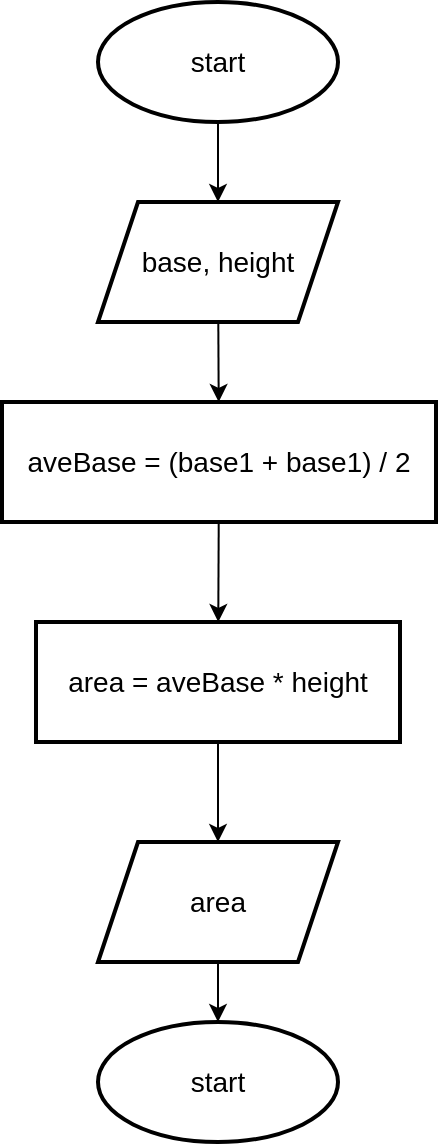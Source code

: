 <mxfile>
    <diagram id="JzYVBjAWWu_qVBYdAyjy" name="Page-1">
        <mxGraphModel dx="549" dy="664" grid="1" gridSize="10" guides="1" tooltips="1" connect="1" arrows="1" fold="1" page="1" pageScale="1" pageWidth="300" pageHeight="650" math="0" shadow="0">
            <root>
                <mxCell id="0"/>
                <mxCell id="1" parent="0"/>
                <mxCell id="6" value="" style="edgeStyle=none;html=1;fontSize=14;" parent="1" source="2" target="5" edge="1">
                    <mxGeometry relative="1" as="geometry"/>
                </mxCell>
                <mxCell id="2" value="&lt;font style=&quot;font-size: 14px;&quot;&gt;start&lt;/font&gt;" style="ellipse;whiteSpace=wrap;html=1;strokeWidth=2;fontSize=14;" parent="1" vertex="1">
                    <mxGeometry x="390" y="40" width="120" height="60" as="geometry"/>
                </mxCell>
                <mxCell id="8" value="" style="edgeStyle=none;html=1;fontSize=14;" parent="1" source="5" target="7" edge="1">
                    <mxGeometry relative="1" as="geometry"/>
                </mxCell>
                <mxCell id="5" value="base, height" style="shape=parallelogram;perimeter=parallelogramPerimeter;whiteSpace=wrap;html=1;fixedSize=1;strokeWidth=2;fontSize=14;" parent="1" vertex="1">
                    <mxGeometry x="390" y="140" width="120" height="60" as="geometry"/>
                </mxCell>
                <mxCell id="15" value="" style="edgeStyle=none;html=1;" edge="1" parent="1" source="7" target="13">
                    <mxGeometry relative="1" as="geometry"/>
                </mxCell>
                <mxCell id="7" value="aveBase = (base1 + base1) / 2" style="rounded=0;whiteSpace=wrap;html=1;strokeWidth=2;fontSize=14;" parent="1" vertex="1">
                    <mxGeometry x="342" y="240" width="217" height="60" as="geometry"/>
                </mxCell>
                <mxCell id="12" value="" style="edgeStyle=none;html=1;fontSize=14;" parent="1" source="9" target="11" edge="1">
                    <mxGeometry relative="1" as="geometry"/>
                </mxCell>
                <mxCell id="9" value="area" style="shape=parallelogram;perimeter=parallelogramPerimeter;whiteSpace=wrap;html=1;fixedSize=1;strokeWidth=2;fontSize=14;" parent="1" vertex="1">
                    <mxGeometry x="390" y="460" width="120" height="60" as="geometry"/>
                </mxCell>
                <mxCell id="11" value="&lt;font style=&quot;font-size: 14px;&quot;&gt;start&lt;/font&gt;" style="ellipse;whiteSpace=wrap;html=1;strokeWidth=2;fontSize=14;" parent="1" vertex="1">
                    <mxGeometry x="390" y="550" width="120" height="60" as="geometry"/>
                </mxCell>
                <mxCell id="16" value="" style="edgeStyle=none;html=1;" edge="1" parent="1" source="13" target="9">
                    <mxGeometry relative="1" as="geometry"/>
                </mxCell>
                <mxCell id="13" value="area = aveBase * height" style="rounded=0;whiteSpace=wrap;html=1;strokeWidth=2;fontSize=14;" vertex="1" parent="1">
                    <mxGeometry x="359" y="350" width="182" height="60" as="geometry"/>
                </mxCell>
            </root>
        </mxGraphModel>
    </diagram>
</mxfile>